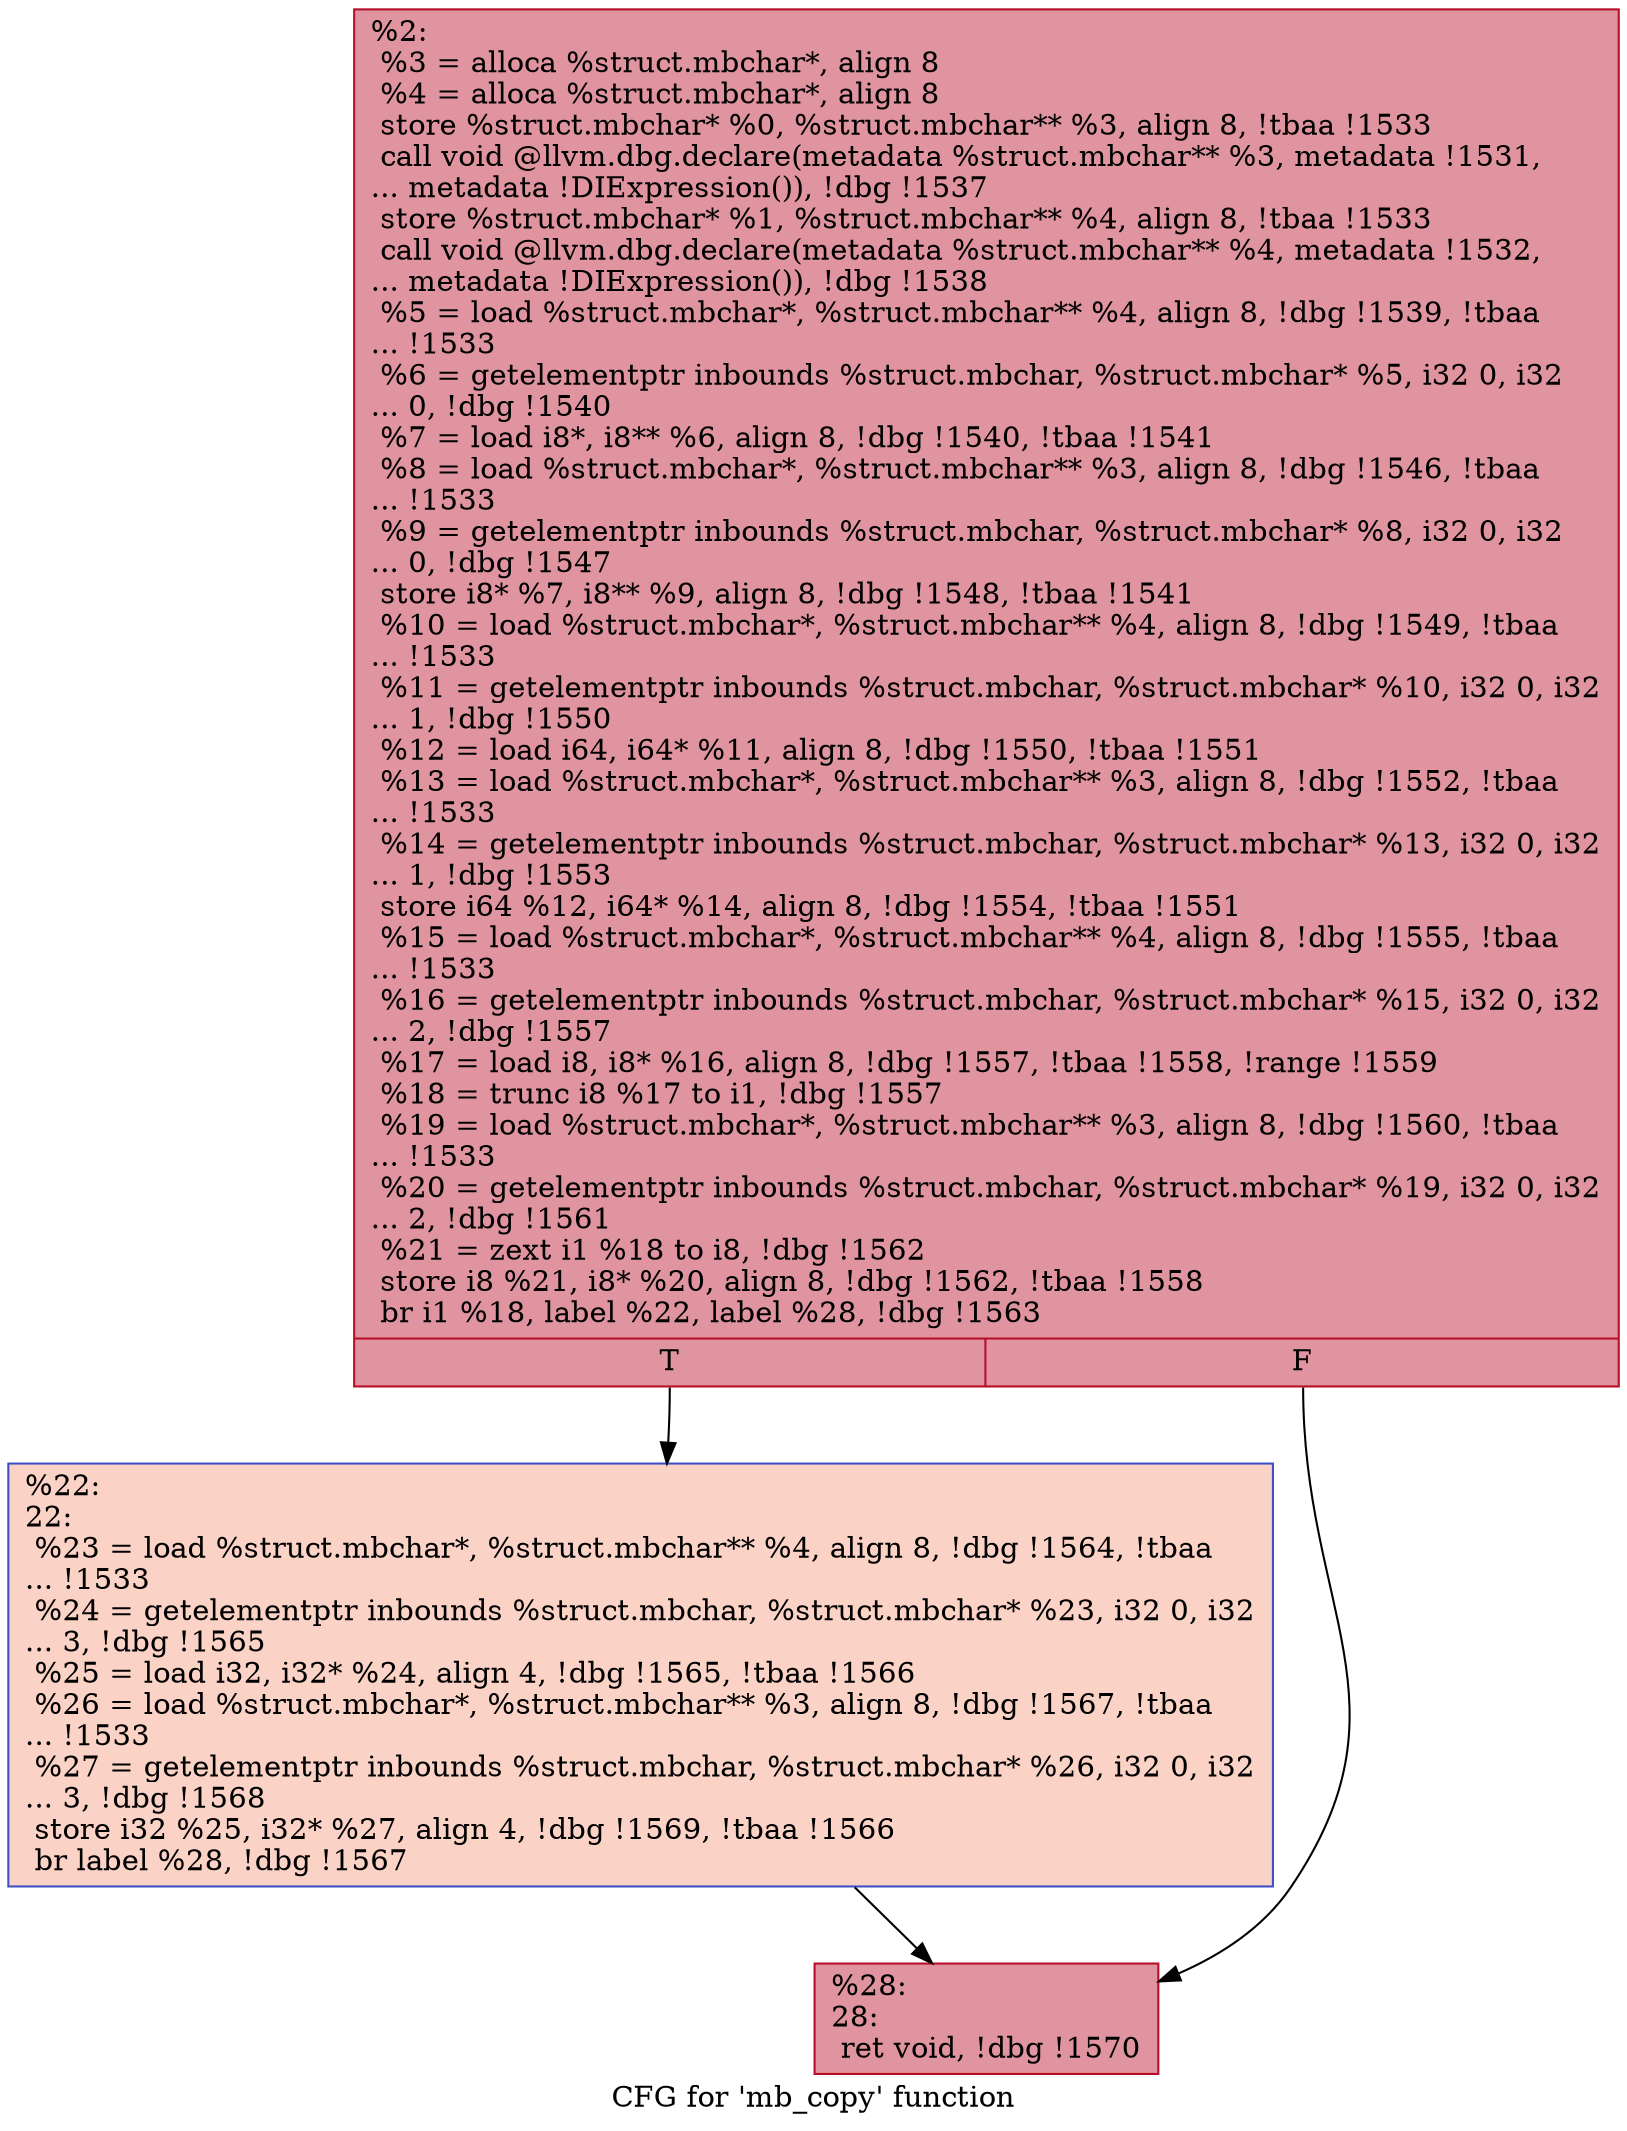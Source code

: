 digraph "CFG for 'mb_copy' function" {
	label="CFG for 'mb_copy' function";

	Node0x2933ac0 [shape=record,color="#b70d28ff", style=filled, fillcolor="#b70d2870",label="{%2:\l  %3 = alloca %struct.mbchar*, align 8\l  %4 = alloca %struct.mbchar*, align 8\l  store %struct.mbchar* %0, %struct.mbchar** %3, align 8, !tbaa !1533\l  call void @llvm.dbg.declare(metadata %struct.mbchar** %3, metadata !1531,\l... metadata !DIExpression()), !dbg !1537\l  store %struct.mbchar* %1, %struct.mbchar** %4, align 8, !tbaa !1533\l  call void @llvm.dbg.declare(metadata %struct.mbchar** %4, metadata !1532,\l... metadata !DIExpression()), !dbg !1538\l  %5 = load %struct.mbchar*, %struct.mbchar** %4, align 8, !dbg !1539, !tbaa\l... !1533\l  %6 = getelementptr inbounds %struct.mbchar, %struct.mbchar* %5, i32 0, i32\l... 0, !dbg !1540\l  %7 = load i8*, i8** %6, align 8, !dbg !1540, !tbaa !1541\l  %8 = load %struct.mbchar*, %struct.mbchar** %3, align 8, !dbg !1546, !tbaa\l... !1533\l  %9 = getelementptr inbounds %struct.mbchar, %struct.mbchar* %8, i32 0, i32\l... 0, !dbg !1547\l  store i8* %7, i8** %9, align 8, !dbg !1548, !tbaa !1541\l  %10 = load %struct.mbchar*, %struct.mbchar** %4, align 8, !dbg !1549, !tbaa\l... !1533\l  %11 = getelementptr inbounds %struct.mbchar, %struct.mbchar* %10, i32 0, i32\l... 1, !dbg !1550\l  %12 = load i64, i64* %11, align 8, !dbg !1550, !tbaa !1551\l  %13 = load %struct.mbchar*, %struct.mbchar** %3, align 8, !dbg !1552, !tbaa\l... !1533\l  %14 = getelementptr inbounds %struct.mbchar, %struct.mbchar* %13, i32 0, i32\l... 1, !dbg !1553\l  store i64 %12, i64* %14, align 8, !dbg !1554, !tbaa !1551\l  %15 = load %struct.mbchar*, %struct.mbchar** %4, align 8, !dbg !1555, !tbaa\l... !1533\l  %16 = getelementptr inbounds %struct.mbchar, %struct.mbchar* %15, i32 0, i32\l... 2, !dbg !1557\l  %17 = load i8, i8* %16, align 8, !dbg !1557, !tbaa !1558, !range !1559\l  %18 = trunc i8 %17 to i1, !dbg !1557\l  %19 = load %struct.mbchar*, %struct.mbchar** %3, align 8, !dbg !1560, !tbaa\l... !1533\l  %20 = getelementptr inbounds %struct.mbchar, %struct.mbchar* %19, i32 0, i32\l... 2, !dbg !1561\l  %21 = zext i1 %18 to i8, !dbg !1562\l  store i8 %21, i8* %20, align 8, !dbg !1562, !tbaa !1558\l  br i1 %18, label %22, label %28, !dbg !1563\l|{<s0>T|<s1>F}}"];
	Node0x2933ac0:s0 -> Node0x2933b10;
	Node0x2933ac0:s1 -> Node0x2933b60;
	Node0x2933b10 [shape=record,color="#3d50c3ff", style=filled, fillcolor="#f59c7d70",label="{%22:\l22:                                               \l  %23 = load %struct.mbchar*, %struct.mbchar** %4, align 8, !dbg !1564, !tbaa\l... !1533\l  %24 = getelementptr inbounds %struct.mbchar, %struct.mbchar* %23, i32 0, i32\l... 3, !dbg !1565\l  %25 = load i32, i32* %24, align 4, !dbg !1565, !tbaa !1566\l  %26 = load %struct.mbchar*, %struct.mbchar** %3, align 8, !dbg !1567, !tbaa\l... !1533\l  %27 = getelementptr inbounds %struct.mbchar, %struct.mbchar* %26, i32 0, i32\l... 3, !dbg !1568\l  store i32 %25, i32* %27, align 4, !dbg !1569, !tbaa !1566\l  br label %28, !dbg !1567\l}"];
	Node0x2933b10 -> Node0x2933b60;
	Node0x2933b60 [shape=record,color="#b70d28ff", style=filled, fillcolor="#b70d2870",label="{%28:\l28:                                               \l  ret void, !dbg !1570\l}"];
}
